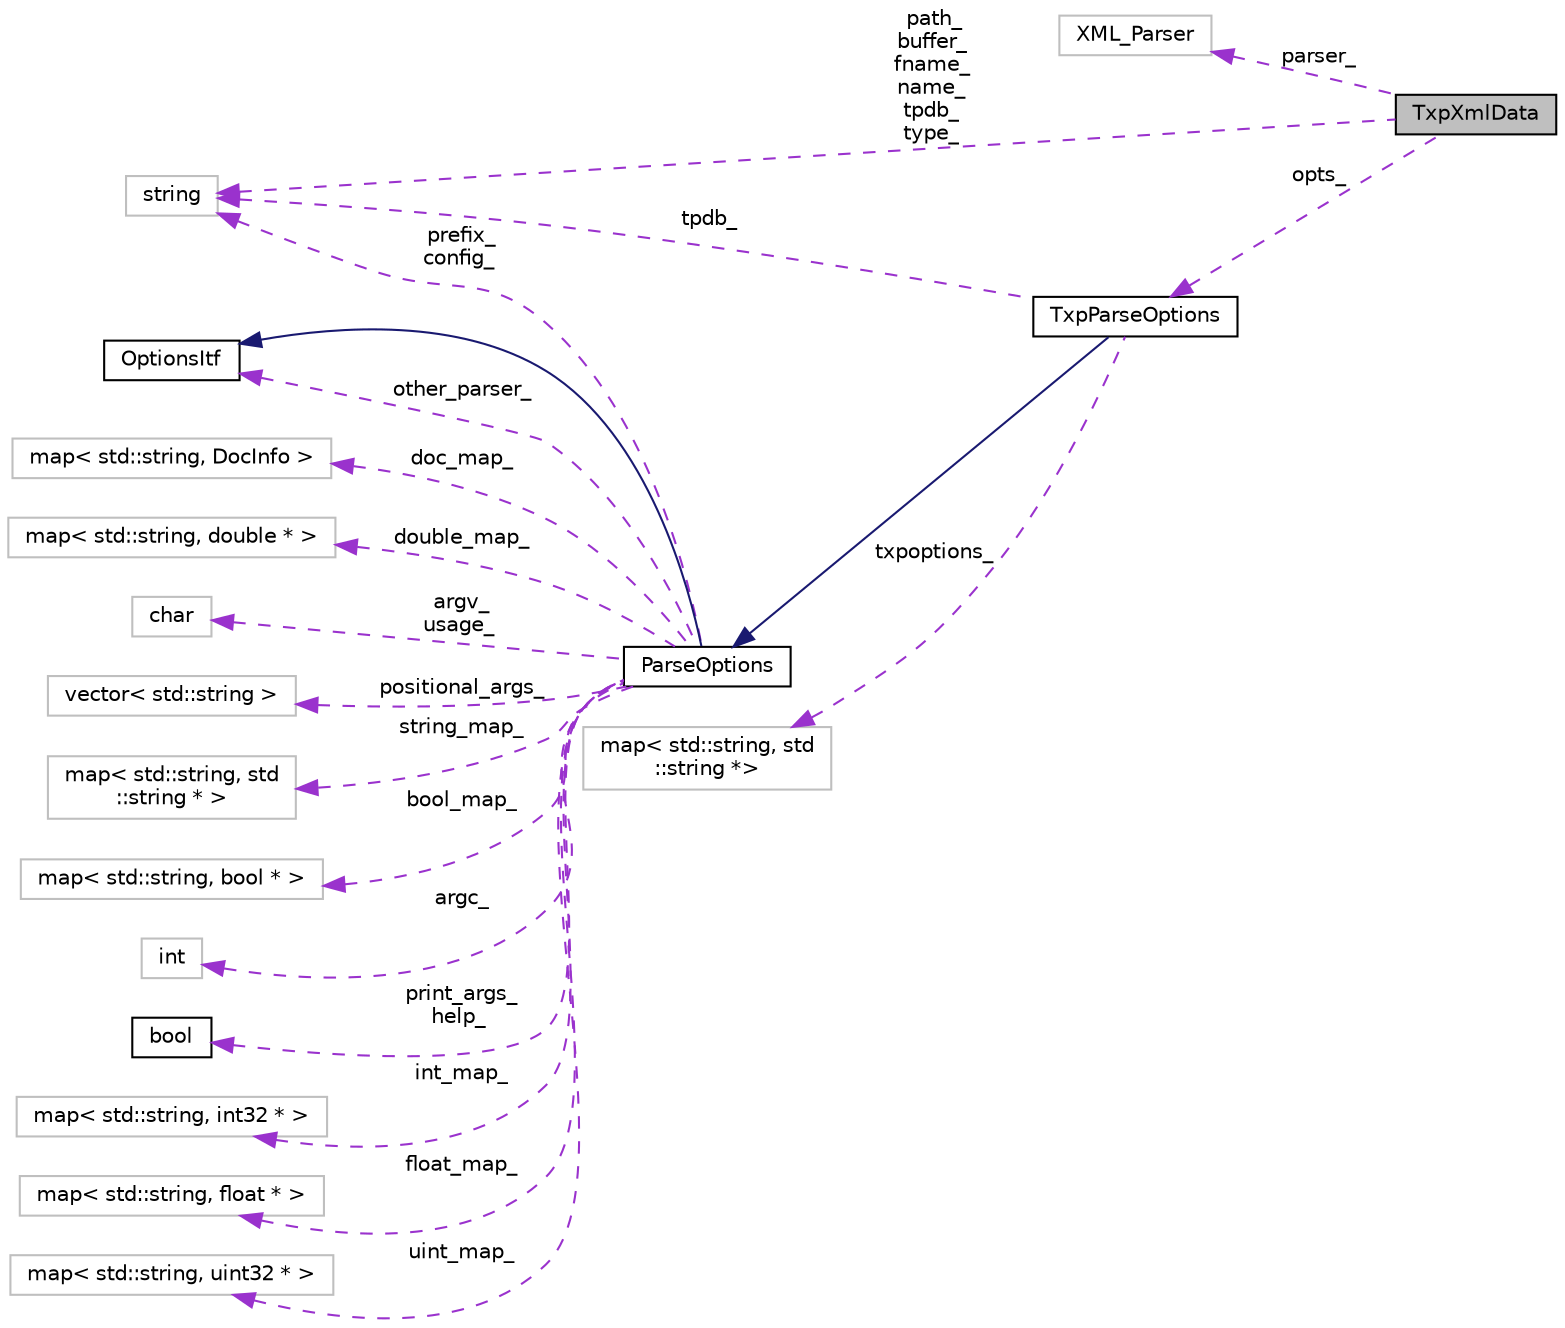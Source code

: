 digraph "TxpXmlData"
{
  edge [fontname="Helvetica",fontsize="10",labelfontname="Helvetica",labelfontsize="10"];
  node [fontname="Helvetica",fontsize="10",shape=record];
  rankdir="LR";
  Node12 [label="TxpXmlData",height=0.2,width=0.4,color="black", fillcolor="grey75", style="filled", fontcolor="black"];
  Node13 -> Node12 [dir="back",color="darkorchid3",fontsize="10",style="dashed",label=" parser_" ,fontname="Helvetica"];
  Node13 [label="XML_Parser",height=0.2,width=0.4,color="grey75", fillcolor="white", style="filled"];
  Node14 -> Node12 [dir="back",color="darkorchid3",fontsize="10",style="dashed",label=" path_\nbuffer_\nfname_\nname_\ntpdb_\ntype_" ,fontname="Helvetica"];
  Node14 [label="string",height=0.2,width=0.4,color="grey75", fillcolor="white", style="filled"];
  Node15 -> Node12 [dir="back",color="darkorchid3",fontsize="10",style="dashed",label=" opts_" ,fontname="Helvetica"];
  Node15 [label="TxpParseOptions",height=0.2,width=0.4,color="black", fillcolor="white", style="filled",URL="$classkaldi_1_1TxpParseOptions.html",tooltip="Class derived from standard ParseOptions in order to allow txp system to load a voice specific set of..."];
  Node16 -> Node15 [dir="back",color="midnightblue",fontsize="10",style="solid",fontname="Helvetica"];
  Node16 [label="ParseOptions",height=0.2,width=0.4,color="black", fillcolor="white", style="filled",URL="$classkaldi_1_1ParseOptions.html",tooltip="The class ParseOptions is for parsing command-line options; see Parsing command-line options for more..."];
  Node17 -> Node16 [dir="back",color="midnightblue",fontsize="10",style="solid",fontname="Helvetica"];
  Node17 [label="OptionsItf",height=0.2,width=0.4,color="black", fillcolor="white", style="filled",URL="$classkaldi_1_1OptionsItf.html"];
  Node17 -> Node16 [dir="back",color="darkorchid3",fontsize="10",style="dashed",label=" other_parser_" ,fontname="Helvetica"];
  Node18 -> Node16 [dir="back",color="darkorchid3",fontsize="10",style="dashed",label=" doc_map_" ,fontname="Helvetica"];
  Node18 [label="map\< std::string, DocInfo \>",height=0.2,width=0.4,color="grey75", fillcolor="white", style="filled"];
  Node19 -> Node16 [dir="back",color="darkorchid3",fontsize="10",style="dashed",label=" double_map_" ,fontname="Helvetica"];
  Node19 [label="map\< std::string, double * \>",height=0.2,width=0.4,color="grey75", fillcolor="white", style="filled"];
  Node20 -> Node16 [dir="back",color="darkorchid3",fontsize="10",style="dashed",label=" argv_\nusage_" ,fontname="Helvetica"];
  Node20 [label="char",height=0.2,width=0.4,color="grey75", fillcolor="white", style="filled"];
  Node21 -> Node16 [dir="back",color="darkorchid3",fontsize="10",style="dashed",label=" positional_args_" ,fontname="Helvetica"];
  Node21 [label="vector\< std::string \>",height=0.2,width=0.4,color="grey75", fillcolor="white", style="filled"];
  Node22 -> Node16 [dir="back",color="darkorchid3",fontsize="10",style="dashed",label=" string_map_" ,fontname="Helvetica"];
  Node22 [label="map\< std::string, std\l::string * \>",height=0.2,width=0.4,color="grey75", fillcolor="white", style="filled"];
  Node23 -> Node16 [dir="back",color="darkorchid3",fontsize="10",style="dashed",label=" bool_map_" ,fontname="Helvetica"];
  Node23 [label="map\< std::string, bool * \>",height=0.2,width=0.4,color="grey75", fillcolor="white", style="filled"];
  Node24 -> Node16 [dir="back",color="darkorchid3",fontsize="10",style="dashed",label=" argc_" ,fontname="Helvetica"];
  Node24 [label="int",height=0.2,width=0.4,color="grey75", fillcolor="white", style="filled"];
  Node14 -> Node16 [dir="back",color="darkorchid3",fontsize="10",style="dashed",label=" prefix_\nconfig_" ,fontname="Helvetica"];
  Node25 -> Node16 [dir="back",color="darkorchid3",fontsize="10",style="dashed",label=" print_args_\nhelp_" ,fontname="Helvetica"];
  Node25 [label="bool",height=0.2,width=0.4,color="black", fillcolor="white", style="filled",URL="$classbool.html"];
  Node26 -> Node16 [dir="back",color="darkorchid3",fontsize="10",style="dashed",label=" int_map_" ,fontname="Helvetica"];
  Node26 [label="map\< std::string, int32 * \>",height=0.2,width=0.4,color="grey75", fillcolor="white", style="filled"];
  Node27 -> Node16 [dir="back",color="darkorchid3",fontsize="10",style="dashed",label=" float_map_" ,fontname="Helvetica"];
  Node27 [label="map\< std::string, float * \>",height=0.2,width=0.4,color="grey75", fillcolor="white", style="filled"];
  Node28 -> Node16 [dir="back",color="darkorchid3",fontsize="10",style="dashed",label=" uint_map_" ,fontname="Helvetica"];
  Node28 [label="map\< std::string, uint32 * \>",height=0.2,width=0.4,color="grey75", fillcolor="white", style="filled"];
  Node29 -> Node15 [dir="back",color="darkorchid3",fontsize="10",style="dashed",label=" txpoptions_" ,fontname="Helvetica"];
  Node29 [label="map\< std::string, std\l::string *\>",height=0.2,width=0.4,color="grey75", fillcolor="white", style="filled"];
  Node14 -> Node15 [dir="back",color="darkorchid3",fontsize="10",style="dashed",label=" tpdb_" ,fontname="Helvetica"];
}
